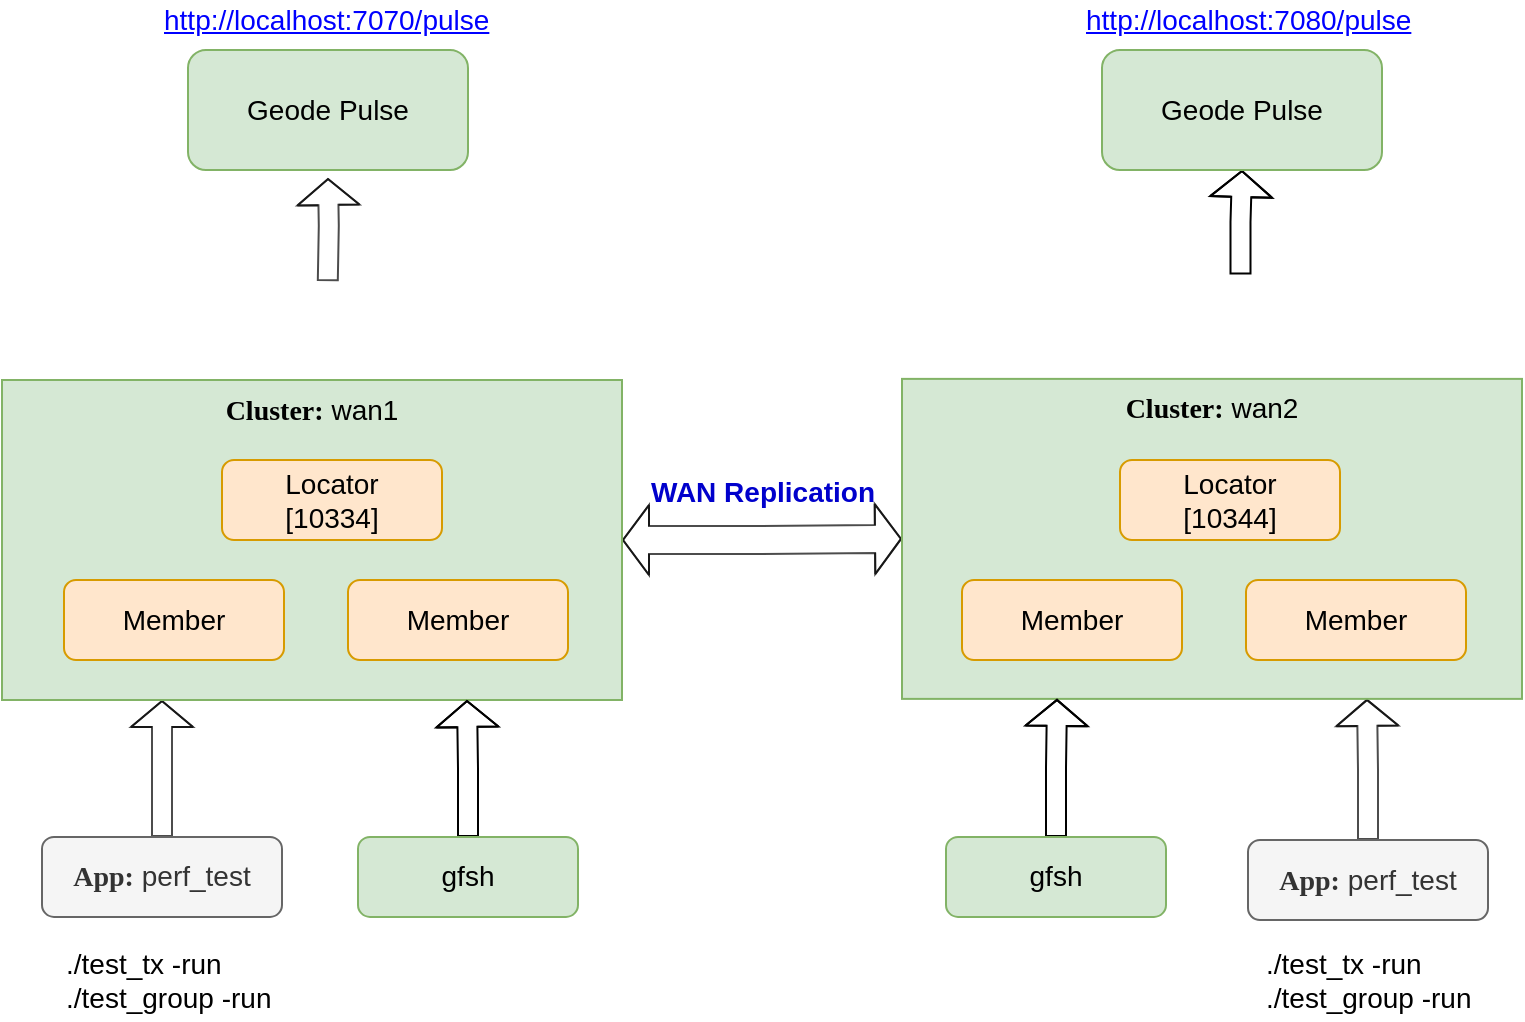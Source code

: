 <mxfile version="18.0.6" type="device"><diagram id="xYwLR2UqlYT7eMp3bA7n" name="Page-1"><mxGraphModel dx="2153" dy="1610" grid="1" gridSize="10" guides="1" tooltips="1" connect="1" arrows="1" fold="1" page="1" pageScale="1" pageWidth="1100" pageHeight="850" math="0" shadow="0"><root><mxCell id="0"/><mxCell id="1" parent="0"/><mxCell id="jrV6Bs1qph51l29dAwSj-44" style="edgeStyle=orthogonalEdgeStyle;shape=flexArrow;rounded=0;jumpStyle=arc;orthogonalLoop=1;jettySize=auto;html=1;fontFamily=Comic Sans MS;startArrow=none;startFill=0;startSize=2;endSize=4;sourcePerimeterSpacing=0;targetPerimeterSpacing=4;strokeWidth=1;opacity=70;" parent="1" target="jrV6Bs1qph51l29dAwSj-31" edge="1"><mxGeometry relative="1" as="geometry"><mxPoint x="332.9" y="260.56" as="sourcePoint"/><mxPoint x="332" y="206" as="targetPoint"/></mxGeometry></mxCell><mxCell id="jrV6Bs1qph51l29dAwSj-29" value="WAN Replication" style="text;html=1;resizable=0;autosize=1;align=center;verticalAlign=middle;points=[];fillColor=none;strokeColor=none;rounded=0;fontFamily=Helvetica;fontStyle=1;fontColor=#0000CC;fontSize=14;" parent="1" vertex="1"><mxGeometry x="485" y="356" width="130" height="20" as="geometry"/></mxCell><mxCell id="jrV6Bs1qph51l29dAwSj-39" style="edgeStyle=orthogonalEdgeStyle;rounded=0;orthogonalLoop=1;jettySize=auto;html=1;fontFamily=Helvetica;strokeWidth=1;opacity=70;shape=flexArrow;endSize=4;startSize=2;fontSize=14;" parent="1" source="jrV6Bs1qph51l29dAwSj-30" edge="1"><mxGeometry relative="1" as="geometry"><mxPoint x="250" y="470" as="targetPoint"/></mxGeometry></mxCell><mxCell id="jrV6Bs1qph51l29dAwSj-30" value="&lt;font face=&quot;Comic Sans MS&quot; style=&quot;font-size: 14px;&quot;&gt;&lt;b style=&quot;font-size: 14px;&quot;&gt;App:&lt;/b&gt;&lt;/font&gt; perf_test" style="rounded=1;whiteSpace=wrap;html=1;fontFamily=Helvetica;strokeWidth=1;fillColor=#f5f5f5;fontColor=#333333;strokeColor=#666666;fontSize=14;" parent="1" vertex="1"><mxGeometry x="190" y="538.44" width="120" height="40" as="geometry"/></mxCell><mxCell id="jrV6Bs1qph51l29dAwSj-31" value="Geode Pulse" style="rounded=1;whiteSpace=wrap;html=1;fontFamily=Helvetica;strokeWidth=1;fillColor=#d5e8d4;strokeColor=#82b366;perimeterSpacing=0;fontSize=14;" parent="1" vertex="1"><mxGeometry x="263" y="145" width="140" height="60" as="geometry"/></mxCell><mxCell id="jrV6Bs1qph51l29dAwSj-43" style="edgeStyle=orthogonalEdgeStyle;shape=flexArrow;rounded=0;jumpStyle=arc;orthogonalLoop=1;jettySize=auto;html=1;exitX=0.5;exitY=0;exitDx=0;exitDy=0;fontFamily=Helvetica;startArrow=none;startFill=0;startSize=2;endSize=4;sourcePerimeterSpacing=0;targetPerimeterSpacing=4;strokeWidth=1;opacity=70;fontSize=14;entryX=0.75;entryY=1;entryDx=0;entryDy=0;" parent="1" source="jrV6Bs1qph51l29dAwSj-32" edge="1" target="jrV6Bs1qph51l29dAwSj-22"><mxGeometry relative="1" as="geometry"><mxPoint x="813.99" y="471.04" as="targetPoint"/></mxGeometry></mxCell><mxCell id="jrV6Bs1qph51l29dAwSj-32" value="&lt;font face=&quot;Comic Sans MS&quot; style=&quot;font-size: 14px;&quot;&gt;&lt;b style=&quot;font-size: 14px;&quot;&gt;App:&lt;/b&gt;&lt;/font&gt; perf_test" style="rounded=1;whiteSpace=wrap;html=1;fontFamily=Helvetica;strokeWidth=1;fillColor=#f5f5f5;fontColor=#333333;strokeColor=#666666;fontSize=14;" parent="1" vertex="1"><mxGeometry x="793" y="540" width="120" height="40" as="geometry"/></mxCell><mxCell id="jrV6Bs1qph51l29dAwSj-40" style="edgeStyle=orthogonalEdgeStyle;shape=flexArrow;rounded=0;jumpStyle=arc;orthogonalLoop=1;jettySize=auto;html=1;entryX=0;entryY=0.5;entryDx=0;entryDy=0;fontFamily=Helvetica;startSize=4;endSize=4;strokeWidth=1;opacity=70;startArrow=block;targetPerimeterSpacing=4;sourcePerimeterSpacing=0;width=14;fontSize=14;" parent="1" source="jrV6Bs1qph51l29dAwSj-1" target="jrV6Bs1qph51l29dAwSj-22" edge="1"><mxGeometry relative="1" as="geometry"/></mxCell><mxCell id="MGMHbDM9Ftv9iO5hppTN-1" value="" style="shape=image;verticalLabelPosition=bottom;labelBackgroundColor=default;verticalAlign=top;aspect=fixed;imageAspect=0;image=https://geode.apache.org/img/Apache_Geode_logo.png;" vertex="1" parent="1"><mxGeometry x="260" y="257.22" width="158.54" height="50" as="geometry"/></mxCell><mxCell id="MGMHbDM9Ftv9iO5hppTN-6" style="edgeStyle=orthogonalEdgeStyle;rounded=0;orthogonalLoop=1;jettySize=auto;html=1;entryX=0.5;entryY=1;entryDx=0;entryDy=0;shape=flexArrow;endSize=4;startSize=2;" edge="1" parent="1" source="MGMHbDM9Ftv9iO5hppTN-2" target="MGMHbDM9Ftv9iO5hppTN-3"><mxGeometry relative="1" as="geometry"/></mxCell><mxCell id="MGMHbDM9Ftv9iO5hppTN-2" value="" style="shape=image;verticalLabelPosition=bottom;labelBackgroundColor=default;verticalAlign=top;aspect=fixed;imageAspect=0;image=https://geode.apache.org/img/Apache_Geode_logo.png;" vertex="1" parent="1"><mxGeometry x="710" y="257.22" width="158.54" height="50" as="geometry"/></mxCell><mxCell id="MGMHbDM9Ftv9iO5hppTN-3" value="Geode Pulse" style="rounded=1;whiteSpace=wrap;html=1;fontFamily=Helvetica;strokeWidth=1;fillColor=#d5e8d4;strokeColor=#82b366;perimeterSpacing=0;fontSize=14;" vertex="1" parent="1"><mxGeometry x="720" y="145" width="140" height="60" as="geometry"/></mxCell><mxCell id="MGMHbDM9Ftv9iO5hppTN-7" value="./test_tx -run&lt;br style=&quot;font-size: 14px;&quot;&gt;./test_group -run" style="text;html=1;resizable=0;autosize=1;align=left;verticalAlign=middle;points=[];fillColor=none;strokeColor=none;rounded=0;fontSize=14;" vertex="1" parent="1"><mxGeometry x="200" y="590" width="120" height="40" as="geometry"/></mxCell><mxCell id="MGMHbDM9Ftv9iO5hppTN-9" value="./test_tx -run&lt;br style=&quot;font-size: 14px;&quot;&gt;./test_group -run" style="text;html=1;resizable=0;autosize=1;align=left;verticalAlign=middle;points=[];fillColor=none;strokeColor=none;rounded=0;fontSize=14;" vertex="1" parent="1"><mxGeometry x="800" y="590" width="120" height="40" as="geometry"/></mxCell><mxCell id="MGMHbDM9Ftv9iO5hppTN-13" value="" style="group;fontSize=14;" vertex="1" connectable="0" parent="1"><mxGeometry x="170" y="310" width="310" height="160" as="geometry"/></mxCell><mxCell id="jrV6Bs1qph51l29dAwSj-1" value="&lt;font face=&quot;Comic Sans MS&quot; style=&quot;font-size: 14px;&quot;&gt;&lt;b style=&quot;font-size: 14px;&quot;&gt;Cluster:&lt;/b&gt;&lt;/font&gt; wan1" style="rounded=0;whiteSpace=wrap;html=1;align=center;verticalAlign=top;fillColor=#d5e8d4;strokeColor=#82b366;fontSize=14;" parent="MGMHbDM9Ftv9iO5hppTN-13" vertex="1"><mxGeometry width="310" height="160" as="geometry"/></mxCell><mxCell id="jrV6Bs1qph51l29dAwSj-3" value="Locator&lt;br&gt;[10334]" style="rounded=1;whiteSpace=wrap;html=1;fontFamily=Helvetica;fillColor=#ffe6cc;strokeColor=#d79b00;fontSize=14;" parent="MGMHbDM9Ftv9iO5hppTN-13" vertex="1"><mxGeometry x="110" y="40" width="110" height="40" as="geometry"/></mxCell><mxCell id="jrV6Bs1qph51l29dAwSj-5" value="Member" style="rounded=1;whiteSpace=wrap;html=1;fontFamily=Helvetica;fillColor=#ffe6cc;strokeColor=#d79b00;fontSize=14;" parent="MGMHbDM9Ftv9iO5hppTN-13" vertex="1"><mxGeometry x="31" y="100" width="110" height="40" as="geometry"/></mxCell><mxCell id="jrV6Bs1qph51l29dAwSj-6" value="Member" style="rounded=1;whiteSpace=wrap;html=1;fontFamily=Helvetica;fillColor=#ffe6cc;strokeColor=#d79b00;fontSize=14;" parent="MGMHbDM9Ftv9iO5hppTN-13" vertex="1"><mxGeometry x="173" y="100" width="110" height="40" as="geometry"/></mxCell><mxCell id="MGMHbDM9Ftv9iO5hppTN-14" value="" style="group;fontSize=14;" vertex="1" connectable="0" parent="1"><mxGeometry x="620" y="309.44" width="310" height="160" as="geometry"/></mxCell><mxCell id="jrV6Bs1qph51l29dAwSj-22" value="&lt;font face=&quot;Comic Sans MS&quot; style=&quot;font-size: 14px;&quot;&gt;&lt;b style=&quot;font-size: 14px;&quot;&gt;Cluster:&lt;/b&gt;&lt;/font&gt; wan2" style="rounded=0;whiteSpace=wrap;html=1;align=center;verticalAlign=top;fillColor=#d5e8d4;strokeColor=#82b366;fontSize=14;" parent="MGMHbDM9Ftv9iO5hppTN-14" vertex="1"><mxGeometry width="310" height="160" as="geometry"/></mxCell><mxCell id="MGMHbDM9Ftv9iO5hppTN-10" value="Locator&lt;br&gt;[10344]" style="rounded=1;whiteSpace=wrap;html=1;fontFamily=Helvetica;fillColor=#ffe6cc;strokeColor=#d79b00;fontSize=14;" vertex="1" parent="MGMHbDM9Ftv9iO5hppTN-14"><mxGeometry x="109" y="40.56" width="110" height="40" as="geometry"/></mxCell><mxCell id="MGMHbDM9Ftv9iO5hppTN-11" value="Member" style="rounded=1;whiteSpace=wrap;html=1;fontFamily=Helvetica;fillColor=#ffe6cc;strokeColor=#d79b00;fontSize=14;" vertex="1" parent="MGMHbDM9Ftv9iO5hppTN-14"><mxGeometry x="30" y="100.56" width="110" height="40" as="geometry"/></mxCell><mxCell id="MGMHbDM9Ftv9iO5hppTN-12" value="Member" style="rounded=1;whiteSpace=wrap;html=1;fontFamily=Helvetica;fillColor=#ffe6cc;strokeColor=#d79b00;fontSize=14;" vertex="1" parent="MGMHbDM9Ftv9iO5hppTN-14"><mxGeometry x="172" y="100.56" width="110" height="40" as="geometry"/></mxCell><mxCell id="MGMHbDM9Ftv9iO5hppTN-15" value="http://localhost:7070/pulse" style="text;html=1;resizable=0;autosize=1;align=left;verticalAlign=middle;points=[];fillColor=none;strokeColor=none;rounded=0;fontSize=14;fontStyle=4;fontColor=#0000FF;" vertex="1" parent="1"><mxGeometry x="249.27" y="120" width="180" height="20" as="geometry"/></mxCell><mxCell id="MGMHbDM9Ftv9iO5hppTN-16" value="http://localhost:7080/pulse" style="text;html=1;resizable=0;autosize=1;align=left;verticalAlign=middle;points=[];fillColor=none;strokeColor=none;rounded=0;fontSize=14;fontStyle=4;fontColor=#0000FF;" vertex="1" parent="1"><mxGeometry x="710" y="120" width="180" height="20" as="geometry"/></mxCell><mxCell id="MGMHbDM9Ftv9iO5hppTN-18" value="" style="shape=image;verticalLabelPosition=bottom;labelBackgroundColor=default;verticalAlign=top;aspect=fixed;imageAspect=0;image=https://www.tldcrm.com/wp-content/uploads/2013/12/Firefox-logo.png;clipPath=inset(0% 0% 3.47% 0%);" vertex="1" parent="1"><mxGeometry x="204.65" y="145" width="59.35" height="55" as="geometry"/></mxCell><mxCell id="MGMHbDM9Ftv9iO5hppTN-19" value="" style="shape=image;verticalLabelPosition=bottom;labelBackgroundColor=default;verticalAlign=top;aspect=fixed;imageAspect=0;image=https://upload.wikimedia.org/wikipedia/commons/thumb/e/e1/Google_Chrome_icon_%28February_2022%29.svg/1200px-Google_Chrome_icon_%28February_2022%29.svg.png;" vertex="1" parent="1"><mxGeometry x="862.5" y="143.5" width="57.5" height="57.5" as="geometry"/></mxCell><mxCell id="MGMHbDM9Ftv9iO5hppTN-21" style="edgeStyle=orthogonalEdgeStyle;shape=flexArrow;rounded=0;orthogonalLoop=1;jettySize=auto;html=1;entryX=0.75;entryY=1;entryDx=0;entryDy=0;fontSize=14;fontColor=#0000FF;startSize=2;endSize=4;" edge="1" parent="1" source="MGMHbDM9Ftv9iO5hppTN-20" target="jrV6Bs1qph51l29dAwSj-1"><mxGeometry relative="1" as="geometry"/></mxCell><mxCell id="MGMHbDM9Ftv9iO5hppTN-20" value="gfsh" style="rounded=1;whiteSpace=wrap;html=1;fontFamily=Helvetica;strokeWidth=1;fillColor=#d5e8d4;strokeColor=#82b366;perimeterSpacing=0;fontSize=14;" vertex="1" parent="1"><mxGeometry x="348" y="538.44" width="110" height="40" as="geometry"/></mxCell><mxCell id="MGMHbDM9Ftv9iO5hppTN-22" style="edgeStyle=orthogonalEdgeStyle;shape=flexArrow;rounded=0;orthogonalLoop=1;jettySize=auto;html=1;entryX=0.25;entryY=1;entryDx=0;entryDy=0;fontSize=14;fontColor=#0000FF;startSize=2;endSize=4;" edge="1" parent="1" source="MGMHbDM9Ftv9iO5hppTN-23" target="jrV6Bs1qph51l29dAwSj-22"><mxGeometry relative="1" as="geometry"><mxPoint x="674.97" y="470" as="targetPoint"/></mxGeometry></mxCell><mxCell id="MGMHbDM9Ftv9iO5hppTN-23" value="gfsh" style="rounded=1;whiteSpace=wrap;html=1;fontFamily=Helvetica;strokeWidth=1;fillColor=#d5e8d4;strokeColor=#82b366;perimeterSpacing=0;fontSize=14;" vertex="1" parent="1"><mxGeometry x="642" y="538.44" width="110" height="40" as="geometry"/></mxCell></root></mxGraphModel></diagram></mxfile>